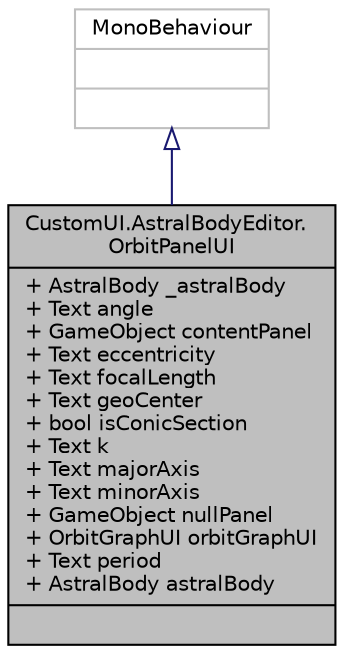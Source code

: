 digraph "CustomUI.AstralBodyEditor.OrbitPanelUI"
{
 // INTERACTIVE_SVG=YES
 // LATEX_PDF_SIZE
  edge [fontname="Helvetica",fontsize="10",labelfontname="Helvetica",labelfontsize="10"];
  node [fontname="Helvetica",fontsize="10",shape=record];
  Node1 [label="{CustomUI.AstralBodyEditor.\lOrbitPanelUI\n|+ AstralBody _astralBody\l+ Text angle\l+ GameObject contentPanel\l+ Text eccentricity\l+ Text focalLength\l+ Text geoCenter\l+ bool isConicSection\l+ Text k\l+ Text majorAxis\l+ Text minorAxis\l+ GameObject nullPanel\l+ OrbitGraphUI orbitGraphUI\l+ Text period\l+ AstralBody astralBody\l|}",height=0.2,width=0.4,color="black", fillcolor="grey75", style="filled", fontcolor="black",tooltip=" "];
  Node2 -> Node1 [dir="back",color="midnightblue",fontsize="10",style="solid",arrowtail="onormal",fontname="Helvetica"];
  Node2 [label="{MonoBehaviour\n||}",height=0.2,width=0.4,color="grey75", fillcolor="white", style="filled",tooltip=" "];
}
